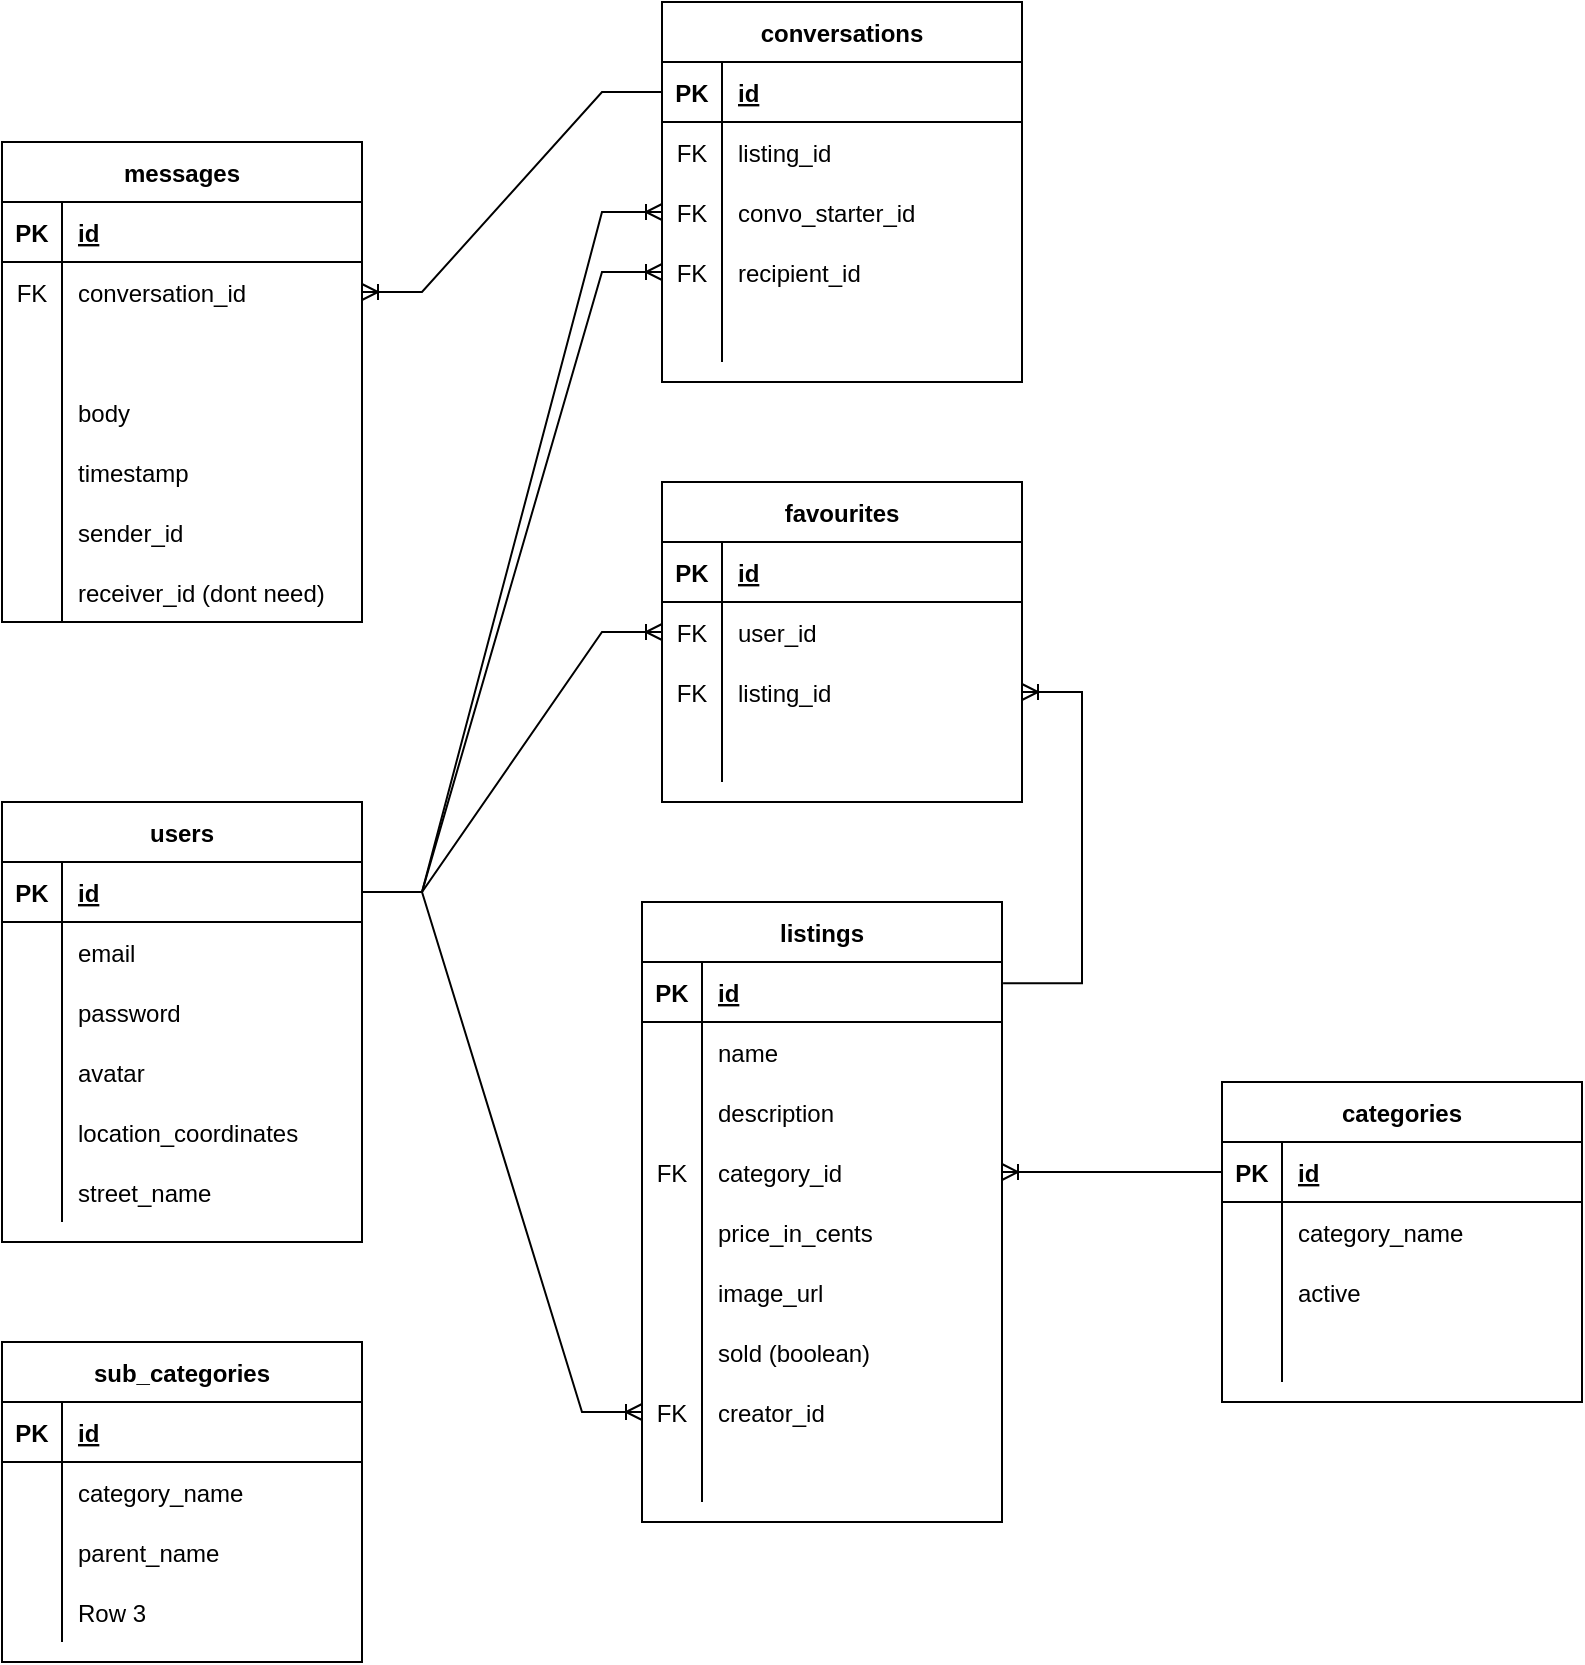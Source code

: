 <mxfile version="17.4.0" type="device"><diagram id="R2lEEEUBdFMjLlhIrx00" name="Page-1"><mxGraphModel dx="2089" dy="3997" grid="1" gridSize="10" guides="1" tooltips="1" connect="1" arrows="1" fold="1" page="1" pageScale="1" pageWidth="850" pageHeight="1100" math="0" shadow="0" extFonts="Permanent Marker^https://fonts.googleapis.com/css?family=Permanent+Marker"><root><mxCell id="0"/><mxCell id="1" parent="0"/><mxCell id="QbqZs9sL1WfOPaZ2x1TI-1" value="conversations" style="shape=table;startSize=30;container=1;collapsible=1;childLayout=tableLayout;fixedRows=1;rowLines=0;fontStyle=1;align=center;resizeLast=1;" vertex="1" parent="1"><mxGeometry x="460" y="-660" width="180" height="190" as="geometry"/></mxCell><mxCell id="QbqZs9sL1WfOPaZ2x1TI-2" value="" style="shape=tableRow;horizontal=0;startSize=0;swimlaneHead=0;swimlaneBody=0;fillColor=none;collapsible=0;dropTarget=0;points=[[0,0.5],[1,0.5]];portConstraint=eastwest;top=0;left=0;right=0;bottom=1;" vertex="1" parent="QbqZs9sL1WfOPaZ2x1TI-1"><mxGeometry y="30" width="180" height="30" as="geometry"/></mxCell><mxCell id="QbqZs9sL1WfOPaZ2x1TI-3" value="PK" style="shape=partialRectangle;connectable=0;fillColor=none;top=0;left=0;bottom=0;right=0;fontStyle=1;overflow=hidden;" vertex="1" parent="QbqZs9sL1WfOPaZ2x1TI-2"><mxGeometry width="30" height="30" as="geometry"><mxRectangle width="30" height="30" as="alternateBounds"/></mxGeometry></mxCell><mxCell id="QbqZs9sL1WfOPaZ2x1TI-4" value="id" style="shape=partialRectangle;connectable=0;fillColor=none;top=0;left=0;bottom=0;right=0;align=left;spacingLeft=6;fontStyle=5;overflow=hidden;" vertex="1" parent="QbqZs9sL1WfOPaZ2x1TI-2"><mxGeometry x="30" width="150" height="30" as="geometry"><mxRectangle width="150" height="30" as="alternateBounds"/></mxGeometry></mxCell><mxCell id="QbqZs9sL1WfOPaZ2x1TI-11" value="" style="shape=tableRow;horizontal=0;startSize=0;swimlaneHead=0;swimlaneBody=0;fillColor=none;collapsible=0;dropTarget=0;points=[[0,0.5],[1,0.5]];portConstraint=eastwest;top=0;left=0;right=0;bottom=0;" vertex="1" parent="QbqZs9sL1WfOPaZ2x1TI-1"><mxGeometry y="60" width="180" height="30" as="geometry"/></mxCell><mxCell id="QbqZs9sL1WfOPaZ2x1TI-12" value="FK" style="shape=partialRectangle;connectable=0;fillColor=none;top=0;left=0;bottom=0;right=0;editable=1;overflow=hidden;" vertex="1" parent="QbqZs9sL1WfOPaZ2x1TI-11"><mxGeometry width="30" height="30" as="geometry"><mxRectangle width="30" height="30" as="alternateBounds"/></mxGeometry></mxCell><mxCell id="QbqZs9sL1WfOPaZ2x1TI-13" value="listing_id" style="shape=partialRectangle;connectable=0;fillColor=none;top=0;left=0;bottom=0;right=0;align=left;spacingLeft=6;overflow=hidden;" vertex="1" parent="QbqZs9sL1WfOPaZ2x1TI-11"><mxGeometry x="30" width="150" height="30" as="geometry"><mxRectangle width="150" height="30" as="alternateBounds"/></mxGeometry></mxCell><mxCell id="QbqZs9sL1WfOPaZ2x1TI-5" value="" style="shape=tableRow;horizontal=0;startSize=0;swimlaneHead=0;swimlaneBody=0;fillColor=none;collapsible=0;dropTarget=0;points=[[0,0.5],[1,0.5]];portConstraint=eastwest;top=0;left=0;right=0;bottom=0;" vertex="1" parent="QbqZs9sL1WfOPaZ2x1TI-1"><mxGeometry y="90" width="180" height="30" as="geometry"/></mxCell><mxCell id="QbqZs9sL1WfOPaZ2x1TI-6" value="FK" style="shape=partialRectangle;connectable=0;fillColor=none;top=0;left=0;bottom=0;right=0;editable=1;overflow=hidden;" vertex="1" parent="QbqZs9sL1WfOPaZ2x1TI-5"><mxGeometry width="30" height="30" as="geometry"><mxRectangle width="30" height="30" as="alternateBounds"/></mxGeometry></mxCell><mxCell id="QbqZs9sL1WfOPaZ2x1TI-7" value="convo_starter_id" style="shape=partialRectangle;connectable=0;fillColor=none;top=0;left=0;bottom=0;right=0;align=left;spacingLeft=6;overflow=hidden;" vertex="1" parent="QbqZs9sL1WfOPaZ2x1TI-5"><mxGeometry x="30" width="150" height="30" as="geometry"><mxRectangle width="150" height="30" as="alternateBounds"/></mxGeometry></mxCell><mxCell id="QbqZs9sL1WfOPaZ2x1TI-8" value="" style="shape=tableRow;horizontal=0;startSize=0;swimlaneHead=0;swimlaneBody=0;fillColor=none;collapsible=0;dropTarget=0;points=[[0,0.5],[1,0.5]];portConstraint=eastwest;top=0;left=0;right=0;bottom=0;" vertex="1" parent="QbqZs9sL1WfOPaZ2x1TI-1"><mxGeometry y="120" width="180" height="30" as="geometry"/></mxCell><mxCell id="QbqZs9sL1WfOPaZ2x1TI-9" value="FK" style="shape=partialRectangle;connectable=0;fillColor=none;top=0;left=0;bottom=0;right=0;editable=1;overflow=hidden;" vertex="1" parent="QbqZs9sL1WfOPaZ2x1TI-8"><mxGeometry width="30" height="30" as="geometry"><mxRectangle width="30" height="30" as="alternateBounds"/></mxGeometry></mxCell><mxCell id="QbqZs9sL1WfOPaZ2x1TI-10" value="recipient_id" style="shape=partialRectangle;connectable=0;fillColor=none;top=0;left=0;bottom=0;right=0;align=left;spacingLeft=6;overflow=hidden;" vertex="1" parent="QbqZs9sL1WfOPaZ2x1TI-8"><mxGeometry x="30" width="150" height="30" as="geometry"><mxRectangle width="150" height="30" as="alternateBounds"/></mxGeometry></mxCell><mxCell id="QbqZs9sL1WfOPaZ2x1TI-98" value="" style="shape=tableRow;horizontal=0;startSize=0;swimlaneHead=0;swimlaneBody=0;fillColor=none;collapsible=0;dropTarget=0;points=[[0,0.5],[1,0.5]];portConstraint=eastwest;top=0;left=0;right=0;bottom=0;" vertex="1" parent="QbqZs9sL1WfOPaZ2x1TI-1"><mxGeometry y="150" width="180" height="30" as="geometry"/></mxCell><mxCell id="QbqZs9sL1WfOPaZ2x1TI-99" value="" style="shape=partialRectangle;connectable=0;fillColor=none;top=0;left=0;bottom=0;right=0;editable=1;overflow=hidden;" vertex="1" parent="QbqZs9sL1WfOPaZ2x1TI-98"><mxGeometry width="30" height="30" as="geometry"><mxRectangle width="30" height="30" as="alternateBounds"/></mxGeometry></mxCell><mxCell id="QbqZs9sL1WfOPaZ2x1TI-100" value="" style="shape=partialRectangle;connectable=0;fillColor=none;top=0;left=0;bottom=0;right=0;align=left;spacingLeft=6;overflow=hidden;" vertex="1" parent="QbqZs9sL1WfOPaZ2x1TI-98"><mxGeometry x="30" width="150" height="30" as="geometry"><mxRectangle width="150" height="30" as="alternateBounds"/></mxGeometry></mxCell><mxCell id="QbqZs9sL1WfOPaZ2x1TI-14" value="" style="edgeStyle=entityRelationEdgeStyle;fontSize=12;html=1;endArrow=ERoneToMany;rounded=0;exitX=0;exitY=0.5;exitDx=0;exitDy=0;" edge="1" parent="1" source="QbqZs9sL1WfOPaZ2x1TI-2" target="QbqZs9sL1WfOPaZ2x1TI-105"><mxGeometry width="100" height="100" relative="1" as="geometry"><mxPoint x="80" y="-590" as="sourcePoint"/><mxPoint x="210" y="-580" as="targetPoint"/></mxGeometry></mxCell><mxCell id="QbqZs9sL1WfOPaZ2x1TI-15" value="users" style="shape=table;startSize=30;container=1;collapsible=1;childLayout=tableLayout;fixedRows=1;rowLines=0;fontStyle=1;align=center;resizeLast=1;" vertex="1" parent="1"><mxGeometry x="130" y="-260" width="180" height="220" as="geometry"/></mxCell><mxCell id="QbqZs9sL1WfOPaZ2x1TI-16" value="" style="shape=tableRow;horizontal=0;startSize=0;swimlaneHead=0;swimlaneBody=0;fillColor=none;collapsible=0;dropTarget=0;points=[[0,0.5],[1,0.5]];portConstraint=eastwest;top=0;left=0;right=0;bottom=1;" vertex="1" parent="QbqZs9sL1WfOPaZ2x1TI-15"><mxGeometry y="30" width="180" height="30" as="geometry"/></mxCell><mxCell id="QbqZs9sL1WfOPaZ2x1TI-17" value="PK" style="shape=partialRectangle;connectable=0;fillColor=none;top=0;left=0;bottom=0;right=0;fontStyle=1;overflow=hidden;" vertex="1" parent="QbqZs9sL1WfOPaZ2x1TI-16"><mxGeometry width="30" height="30" as="geometry"><mxRectangle width="30" height="30" as="alternateBounds"/></mxGeometry></mxCell><mxCell id="QbqZs9sL1WfOPaZ2x1TI-18" value="id" style="shape=partialRectangle;connectable=0;fillColor=none;top=0;left=0;bottom=0;right=0;align=left;spacingLeft=6;fontStyle=5;overflow=hidden;" vertex="1" parent="QbqZs9sL1WfOPaZ2x1TI-16"><mxGeometry x="30" width="150" height="30" as="geometry"><mxRectangle width="150" height="30" as="alternateBounds"/></mxGeometry></mxCell><mxCell id="QbqZs9sL1WfOPaZ2x1TI-22" value="" style="shape=tableRow;horizontal=0;startSize=0;swimlaneHead=0;swimlaneBody=0;fillColor=none;collapsible=0;dropTarget=0;points=[[0,0.5],[1,0.5]];portConstraint=eastwest;top=0;left=0;right=0;bottom=0;" vertex="1" parent="QbqZs9sL1WfOPaZ2x1TI-15"><mxGeometry y="60" width="180" height="30" as="geometry"/></mxCell><mxCell id="QbqZs9sL1WfOPaZ2x1TI-23" value="" style="shape=partialRectangle;connectable=0;fillColor=none;top=0;left=0;bottom=0;right=0;editable=1;overflow=hidden;" vertex="1" parent="QbqZs9sL1WfOPaZ2x1TI-22"><mxGeometry width="30" height="30" as="geometry"><mxRectangle width="30" height="30" as="alternateBounds"/></mxGeometry></mxCell><mxCell id="QbqZs9sL1WfOPaZ2x1TI-24" value="email" style="shape=partialRectangle;connectable=0;fillColor=none;top=0;left=0;bottom=0;right=0;align=left;spacingLeft=6;overflow=hidden;" vertex="1" parent="QbqZs9sL1WfOPaZ2x1TI-22"><mxGeometry x="30" width="150" height="30" as="geometry"><mxRectangle width="150" height="30" as="alternateBounds"/></mxGeometry></mxCell><mxCell id="QbqZs9sL1WfOPaZ2x1TI-25" value="" style="shape=tableRow;horizontal=0;startSize=0;swimlaneHead=0;swimlaneBody=0;fillColor=none;collapsible=0;dropTarget=0;points=[[0,0.5],[1,0.5]];portConstraint=eastwest;top=0;left=0;right=0;bottom=0;" vertex="1" parent="QbqZs9sL1WfOPaZ2x1TI-15"><mxGeometry y="90" width="180" height="30" as="geometry"/></mxCell><mxCell id="QbqZs9sL1WfOPaZ2x1TI-26" value="" style="shape=partialRectangle;connectable=0;fillColor=none;top=0;left=0;bottom=0;right=0;editable=1;overflow=hidden;" vertex="1" parent="QbqZs9sL1WfOPaZ2x1TI-25"><mxGeometry width="30" height="30" as="geometry"><mxRectangle width="30" height="30" as="alternateBounds"/></mxGeometry></mxCell><mxCell id="QbqZs9sL1WfOPaZ2x1TI-27" value="password" style="shape=partialRectangle;connectable=0;fillColor=none;top=0;left=0;bottom=0;right=0;align=left;spacingLeft=6;overflow=hidden;" vertex="1" parent="QbqZs9sL1WfOPaZ2x1TI-25"><mxGeometry x="30" width="150" height="30" as="geometry"><mxRectangle width="150" height="30" as="alternateBounds"/></mxGeometry></mxCell><mxCell id="QbqZs9sL1WfOPaZ2x1TI-19" value="" style="shape=tableRow;horizontal=0;startSize=0;swimlaneHead=0;swimlaneBody=0;fillColor=none;collapsible=0;dropTarget=0;points=[[0,0.5],[1,0.5]];portConstraint=eastwest;top=0;left=0;right=0;bottom=0;" vertex="1" parent="QbqZs9sL1WfOPaZ2x1TI-15"><mxGeometry y="120" width="180" height="30" as="geometry"/></mxCell><mxCell id="QbqZs9sL1WfOPaZ2x1TI-20" value="" style="shape=partialRectangle;connectable=0;fillColor=none;top=0;left=0;bottom=0;right=0;editable=1;overflow=hidden;" vertex="1" parent="QbqZs9sL1WfOPaZ2x1TI-19"><mxGeometry width="30" height="30" as="geometry"><mxRectangle width="30" height="30" as="alternateBounds"/></mxGeometry></mxCell><mxCell id="QbqZs9sL1WfOPaZ2x1TI-21" value="avatar" style="shape=partialRectangle;connectable=0;fillColor=none;top=0;left=0;bottom=0;right=0;align=left;spacingLeft=6;overflow=hidden;" vertex="1" parent="QbqZs9sL1WfOPaZ2x1TI-19"><mxGeometry x="30" width="150" height="30" as="geometry"><mxRectangle width="150" height="30" as="alternateBounds"/></mxGeometry></mxCell><mxCell id="QbqZs9sL1WfOPaZ2x1TI-67" value="" style="shape=tableRow;horizontal=0;startSize=0;swimlaneHead=0;swimlaneBody=0;fillColor=none;collapsible=0;dropTarget=0;points=[[0,0.5],[1,0.5]];portConstraint=eastwest;top=0;left=0;right=0;bottom=0;" vertex="1" parent="QbqZs9sL1WfOPaZ2x1TI-15"><mxGeometry y="150" width="180" height="30" as="geometry"/></mxCell><mxCell id="QbqZs9sL1WfOPaZ2x1TI-68" value="" style="shape=partialRectangle;connectable=0;fillColor=none;top=0;left=0;bottom=0;right=0;editable=1;overflow=hidden;" vertex="1" parent="QbqZs9sL1WfOPaZ2x1TI-67"><mxGeometry width="30" height="30" as="geometry"><mxRectangle width="30" height="30" as="alternateBounds"/></mxGeometry></mxCell><mxCell id="QbqZs9sL1WfOPaZ2x1TI-69" value="location_coordinates" style="shape=partialRectangle;connectable=0;fillColor=none;top=0;left=0;bottom=0;right=0;align=left;spacingLeft=6;overflow=hidden;" vertex="1" parent="QbqZs9sL1WfOPaZ2x1TI-67"><mxGeometry x="30" width="150" height="30" as="geometry"><mxRectangle width="150" height="30" as="alternateBounds"/></mxGeometry></mxCell><mxCell id="QbqZs9sL1WfOPaZ2x1TI-70" value="" style="shape=tableRow;horizontal=0;startSize=0;swimlaneHead=0;swimlaneBody=0;fillColor=none;collapsible=0;dropTarget=0;points=[[0,0.5],[1,0.5]];portConstraint=eastwest;top=0;left=0;right=0;bottom=0;" vertex="1" parent="QbqZs9sL1WfOPaZ2x1TI-15"><mxGeometry y="180" width="180" height="30" as="geometry"/></mxCell><mxCell id="QbqZs9sL1WfOPaZ2x1TI-71" value="" style="shape=partialRectangle;connectable=0;fillColor=none;top=0;left=0;bottom=0;right=0;editable=1;overflow=hidden;" vertex="1" parent="QbqZs9sL1WfOPaZ2x1TI-70"><mxGeometry width="30" height="30" as="geometry"><mxRectangle width="30" height="30" as="alternateBounds"/></mxGeometry></mxCell><mxCell id="QbqZs9sL1WfOPaZ2x1TI-72" value="street_name" style="shape=partialRectangle;connectable=0;fillColor=none;top=0;left=0;bottom=0;right=0;align=left;spacingLeft=6;overflow=hidden;" vertex="1" parent="QbqZs9sL1WfOPaZ2x1TI-70"><mxGeometry x="30" width="150" height="30" as="geometry"><mxRectangle width="150" height="30" as="alternateBounds"/></mxGeometry></mxCell><mxCell id="QbqZs9sL1WfOPaZ2x1TI-28" value="categories" style="shape=table;startSize=30;container=1;collapsible=1;childLayout=tableLayout;fixedRows=1;rowLines=0;fontStyle=1;align=center;resizeLast=1;" vertex="1" parent="1"><mxGeometry x="740" y="-120" width="180" height="160" as="geometry"/></mxCell><mxCell id="QbqZs9sL1WfOPaZ2x1TI-29" value="" style="shape=tableRow;horizontal=0;startSize=0;swimlaneHead=0;swimlaneBody=0;fillColor=none;collapsible=0;dropTarget=0;points=[[0,0.5],[1,0.5]];portConstraint=eastwest;top=0;left=0;right=0;bottom=1;" vertex="1" parent="QbqZs9sL1WfOPaZ2x1TI-28"><mxGeometry y="30" width="180" height="30" as="geometry"/></mxCell><mxCell id="QbqZs9sL1WfOPaZ2x1TI-30" value="PK" style="shape=partialRectangle;connectable=0;fillColor=none;top=0;left=0;bottom=0;right=0;fontStyle=1;overflow=hidden;" vertex="1" parent="QbqZs9sL1WfOPaZ2x1TI-29"><mxGeometry width="30" height="30" as="geometry"><mxRectangle width="30" height="30" as="alternateBounds"/></mxGeometry></mxCell><mxCell id="QbqZs9sL1WfOPaZ2x1TI-31" value="id" style="shape=partialRectangle;connectable=0;fillColor=none;top=0;left=0;bottom=0;right=0;align=left;spacingLeft=6;fontStyle=5;overflow=hidden;" vertex="1" parent="QbqZs9sL1WfOPaZ2x1TI-29"><mxGeometry x="30" width="150" height="30" as="geometry"><mxRectangle width="150" height="30" as="alternateBounds"/></mxGeometry></mxCell><mxCell id="QbqZs9sL1WfOPaZ2x1TI-32" value="" style="shape=tableRow;horizontal=0;startSize=0;swimlaneHead=0;swimlaneBody=0;fillColor=none;collapsible=0;dropTarget=0;points=[[0,0.5],[1,0.5]];portConstraint=eastwest;top=0;left=0;right=0;bottom=0;" vertex="1" parent="QbqZs9sL1WfOPaZ2x1TI-28"><mxGeometry y="60" width="180" height="30" as="geometry"/></mxCell><mxCell id="QbqZs9sL1WfOPaZ2x1TI-33" value="" style="shape=partialRectangle;connectable=0;fillColor=none;top=0;left=0;bottom=0;right=0;editable=1;overflow=hidden;" vertex="1" parent="QbqZs9sL1WfOPaZ2x1TI-32"><mxGeometry width="30" height="30" as="geometry"><mxRectangle width="30" height="30" as="alternateBounds"/></mxGeometry></mxCell><mxCell id="QbqZs9sL1WfOPaZ2x1TI-34" value="category_name" style="shape=partialRectangle;connectable=0;fillColor=none;top=0;left=0;bottom=0;right=0;align=left;spacingLeft=6;overflow=hidden;" vertex="1" parent="QbqZs9sL1WfOPaZ2x1TI-32"><mxGeometry x="30" width="150" height="30" as="geometry"><mxRectangle width="150" height="30" as="alternateBounds"/></mxGeometry></mxCell><mxCell id="QbqZs9sL1WfOPaZ2x1TI-35" value="" style="shape=tableRow;horizontal=0;startSize=0;swimlaneHead=0;swimlaneBody=0;fillColor=none;collapsible=0;dropTarget=0;points=[[0,0.5],[1,0.5]];portConstraint=eastwest;top=0;left=0;right=0;bottom=0;" vertex="1" parent="QbqZs9sL1WfOPaZ2x1TI-28"><mxGeometry y="90" width="180" height="30" as="geometry"/></mxCell><mxCell id="QbqZs9sL1WfOPaZ2x1TI-36" value="" style="shape=partialRectangle;connectable=0;fillColor=none;top=0;left=0;bottom=0;right=0;editable=1;overflow=hidden;" vertex="1" parent="QbqZs9sL1WfOPaZ2x1TI-35"><mxGeometry width="30" height="30" as="geometry"><mxRectangle width="30" height="30" as="alternateBounds"/></mxGeometry></mxCell><mxCell id="QbqZs9sL1WfOPaZ2x1TI-37" value="active" style="shape=partialRectangle;connectable=0;fillColor=none;top=0;left=0;bottom=0;right=0;align=left;spacingLeft=6;overflow=hidden;" vertex="1" parent="QbqZs9sL1WfOPaZ2x1TI-35"><mxGeometry x="30" width="150" height="30" as="geometry"><mxRectangle width="150" height="30" as="alternateBounds"/></mxGeometry></mxCell><mxCell id="QbqZs9sL1WfOPaZ2x1TI-38" value="" style="shape=tableRow;horizontal=0;startSize=0;swimlaneHead=0;swimlaneBody=0;fillColor=none;collapsible=0;dropTarget=0;points=[[0,0.5],[1,0.5]];portConstraint=eastwest;top=0;left=0;right=0;bottom=0;" vertex="1" parent="QbqZs9sL1WfOPaZ2x1TI-28"><mxGeometry y="120" width="180" height="30" as="geometry"/></mxCell><mxCell id="QbqZs9sL1WfOPaZ2x1TI-39" value="" style="shape=partialRectangle;connectable=0;fillColor=none;top=0;left=0;bottom=0;right=0;editable=1;overflow=hidden;" vertex="1" parent="QbqZs9sL1WfOPaZ2x1TI-38"><mxGeometry width="30" height="30" as="geometry"><mxRectangle width="30" height="30" as="alternateBounds"/></mxGeometry></mxCell><mxCell id="QbqZs9sL1WfOPaZ2x1TI-40" value="" style="shape=partialRectangle;connectable=0;fillColor=none;top=0;left=0;bottom=0;right=0;align=left;spacingLeft=6;overflow=hidden;" vertex="1" parent="QbqZs9sL1WfOPaZ2x1TI-38"><mxGeometry x="30" width="150" height="30" as="geometry"><mxRectangle width="150" height="30" as="alternateBounds"/></mxGeometry></mxCell><mxCell id="QbqZs9sL1WfOPaZ2x1TI-41" value="listings" style="shape=table;startSize=30;container=1;collapsible=1;childLayout=tableLayout;fixedRows=1;rowLines=0;fontStyle=1;align=center;resizeLast=1;" vertex="1" parent="1"><mxGeometry x="450" y="-210" width="180" height="310" as="geometry"/></mxCell><mxCell id="QbqZs9sL1WfOPaZ2x1TI-42" value="" style="shape=tableRow;horizontal=0;startSize=0;swimlaneHead=0;swimlaneBody=0;fillColor=none;collapsible=0;dropTarget=0;points=[[0,0.5],[1,0.5]];portConstraint=eastwest;top=0;left=0;right=0;bottom=1;" vertex="1" parent="QbqZs9sL1WfOPaZ2x1TI-41"><mxGeometry y="30" width="180" height="30" as="geometry"/></mxCell><mxCell id="QbqZs9sL1WfOPaZ2x1TI-43" value="PK" style="shape=partialRectangle;connectable=0;fillColor=none;top=0;left=0;bottom=0;right=0;fontStyle=1;overflow=hidden;" vertex="1" parent="QbqZs9sL1WfOPaZ2x1TI-42"><mxGeometry width="30" height="30" as="geometry"><mxRectangle width="30" height="30" as="alternateBounds"/></mxGeometry></mxCell><mxCell id="QbqZs9sL1WfOPaZ2x1TI-44" value="id" style="shape=partialRectangle;connectable=0;fillColor=none;top=0;left=0;bottom=0;right=0;align=left;spacingLeft=6;fontStyle=5;overflow=hidden;" vertex="1" parent="QbqZs9sL1WfOPaZ2x1TI-42"><mxGeometry x="30" width="150" height="30" as="geometry"><mxRectangle width="150" height="30" as="alternateBounds"/></mxGeometry></mxCell><mxCell id="QbqZs9sL1WfOPaZ2x1TI-45" value="" style="shape=tableRow;horizontal=0;startSize=0;swimlaneHead=0;swimlaneBody=0;fillColor=none;collapsible=0;dropTarget=0;points=[[0,0.5],[1,0.5]];portConstraint=eastwest;top=0;left=0;right=0;bottom=0;" vertex="1" parent="QbqZs9sL1WfOPaZ2x1TI-41"><mxGeometry y="60" width="180" height="30" as="geometry"/></mxCell><mxCell id="QbqZs9sL1WfOPaZ2x1TI-46" value="" style="shape=partialRectangle;connectable=0;fillColor=none;top=0;left=0;bottom=0;right=0;editable=1;overflow=hidden;" vertex="1" parent="QbqZs9sL1WfOPaZ2x1TI-45"><mxGeometry width="30" height="30" as="geometry"><mxRectangle width="30" height="30" as="alternateBounds"/></mxGeometry></mxCell><mxCell id="QbqZs9sL1WfOPaZ2x1TI-47" value="name" style="shape=partialRectangle;connectable=0;fillColor=none;top=0;left=0;bottom=0;right=0;align=left;spacingLeft=6;overflow=hidden;" vertex="1" parent="QbqZs9sL1WfOPaZ2x1TI-45"><mxGeometry x="30" width="150" height="30" as="geometry"><mxRectangle width="150" height="30" as="alternateBounds"/></mxGeometry></mxCell><mxCell id="QbqZs9sL1WfOPaZ2x1TI-48" value="" style="shape=tableRow;horizontal=0;startSize=0;swimlaneHead=0;swimlaneBody=0;fillColor=none;collapsible=0;dropTarget=0;points=[[0,0.5],[1,0.5]];portConstraint=eastwest;top=0;left=0;right=0;bottom=0;" vertex="1" parent="QbqZs9sL1WfOPaZ2x1TI-41"><mxGeometry y="90" width="180" height="30" as="geometry"/></mxCell><mxCell id="QbqZs9sL1WfOPaZ2x1TI-49" value="" style="shape=partialRectangle;connectable=0;fillColor=none;top=0;left=0;bottom=0;right=0;editable=1;overflow=hidden;" vertex="1" parent="QbqZs9sL1WfOPaZ2x1TI-48"><mxGeometry width="30" height="30" as="geometry"><mxRectangle width="30" height="30" as="alternateBounds"/></mxGeometry></mxCell><mxCell id="QbqZs9sL1WfOPaZ2x1TI-50" value="description" style="shape=partialRectangle;connectable=0;fillColor=none;top=0;left=0;bottom=0;right=0;align=left;spacingLeft=6;overflow=hidden;" vertex="1" parent="QbqZs9sL1WfOPaZ2x1TI-48"><mxGeometry x="30" width="150" height="30" as="geometry"><mxRectangle width="150" height="30" as="alternateBounds"/></mxGeometry></mxCell><mxCell id="QbqZs9sL1WfOPaZ2x1TI-51" value="" style="shape=tableRow;horizontal=0;startSize=0;swimlaneHead=0;swimlaneBody=0;fillColor=none;collapsible=0;dropTarget=0;points=[[0,0.5],[1,0.5]];portConstraint=eastwest;top=0;left=0;right=0;bottom=0;" vertex="1" parent="QbqZs9sL1WfOPaZ2x1TI-41"><mxGeometry y="120" width="180" height="30" as="geometry"/></mxCell><mxCell id="QbqZs9sL1WfOPaZ2x1TI-52" value="FK" style="shape=partialRectangle;connectable=0;fillColor=none;top=0;left=0;bottom=0;right=0;editable=1;overflow=hidden;" vertex="1" parent="QbqZs9sL1WfOPaZ2x1TI-51"><mxGeometry width="30" height="30" as="geometry"><mxRectangle width="30" height="30" as="alternateBounds"/></mxGeometry></mxCell><mxCell id="QbqZs9sL1WfOPaZ2x1TI-53" value="category_id" style="shape=partialRectangle;connectable=0;fillColor=none;top=0;left=0;bottom=0;right=0;align=left;spacingLeft=6;overflow=hidden;" vertex="1" parent="QbqZs9sL1WfOPaZ2x1TI-51"><mxGeometry x="30" width="150" height="30" as="geometry"><mxRectangle width="150" height="30" as="alternateBounds"/></mxGeometry></mxCell><mxCell id="QbqZs9sL1WfOPaZ2x1TI-73" value="" style="shape=tableRow;horizontal=0;startSize=0;swimlaneHead=0;swimlaneBody=0;fillColor=none;collapsible=0;dropTarget=0;points=[[0,0.5],[1,0.5]];portConstraint=eastwest;top=0;left=0;right=0;bottom=0;" vertex="1" parent="QbqZs9sL1WfOPaZ2x1TI-41"><mxGeometry y="150" width="180" height="30" as="geometry"/></mxCell><mxCell id="QbqZs9sL1WfOPaZ2x1TI-74" value="" style="shape=partialRectangle;connectable=0;fillColor=none;top=0;left=0;bottom=0;right=0;editable=1;overflow=hidden;" vertex="1" parent="QbqZs9sL1WfOPaZ2x1TI-73"><mxGeometry width="30" height="30" as="geometry"><mxRectangle width="30" height="30" as="alternateBounds"/></mxGeometry></mxCell><mxCell id="QbqZs9sL1WfOPaZ2x1TI-75" value="price_in_cents" style="shape=partialRectangle;connectable=0;fillColor=none;top=0;left=0;bottom=0;right=0;align=left;spacingLeft=6;overflow=hidden;" vertex="1" parent="QbqZs9sL1WfOPaZ2x1TI-73"><mxGeometry x="30" width="150" height="30" as="geometry"><mxRectangle width="150" height="30" as="alternateBounds"/></mxGeometry></mxCell><mxCell id="QbqZs9sL1WfOPaZ2x1TI-77" value="" style="shape=tableRow;horizontal=0;startSize=0;swimlaneHead=0;swimlaneBody=0;fillColor=none;collapsible=0;dropTarget=0;points=[[0,0.5],[1,0.5]];portConstraint=eastwest;top=0;left=0;right=0;bottom=0;" vertex="1" parent="QbqZs9sL1WfOPaZ2x1TI-41"><mxGeometry y="180" width="180" height="30" as="geometry"/></mxCell><mxCell id="QbqZs9sL1WfOPaZ2x1TI-78" value="" style="shape=partialRectangle;connectable=0;fillColor=none;top=0;left=0;bottom=0;right=0;editable=1;overflow=hidden;" vertex="1" parent="QbqZs9sL1WfOPaZ2x1TI-77"><mxGeometry width="30" height="30" as="geometry"><mxRectangle width="30" height="30" as="alternateBounds"/></mxGeometry></mxCell><mxCell id="QbqZs9sL1WfOPaZ2x1TI-79" value="image_url" style="shape=partialRectangle;connectable=0;fillColor=none;top=0;left=0;bottom=0;right=0;align=left;spacingLeft=6;overflow=hidden;" vertex="1" parent="QbqZs9sL1WfOPaZ2x1TI-77"><mxGeometry x="30" width="150" height="30" as="geometry"><mxRectangle width="150" height="30" as="alternateBounds"/></mxGeometry></mxCell><mxCell id="QbqZs9sL1WfOPaZ2x1TI-80" value="" style="shape=tableRow;horizontal=0;startSize=0;swimlaneHead=0;swimlaneBody=0;fillColor=none;collapsible=0;dropTarget=0;points=[[0,0.5],[1,0.5]];portConstraint=eastwest;top=0;left=0;right=0;bottom=0;" vertex="1" parent="QbqZs9sL1WfOPaZ2x1TI-41"><mxGeometry y="210" width="180" height="30" as="geometry"/></mxCell><mxCell id="QbqZs9sL1WfOPaZ2x1TI-81" value="" style="shape=partialRectangle;connectable=0;fillColor=none;top=0;left=0;bottom=0;right=0;editable=1;overflow=hidden;" vertex="1" parent="QbqZs9sL1WfOPaZ2x1TI-80"><mxGeometry width="30" height="30" as="geometry"><mxRectangle width="30" height="30" as="alternateBounds"/></mxGeometry></mxCell><mxCell id="QbqZs9sL1WfOPaZ2x1TI-82" value="sold (boolean)" style="shape=partialRectangle;connectable=0;fillColor=none;top=0;left=0;bottom=0;right=0;align=left;spacingLeft=6;overflow=hidden;" vertex="1" parent="QbqZs9sL1WfOPaZ2x1TI-80"><mxGeometry x="30" width="150" height="30" as="geometry"><mxRectangle width="150" height="30" as="alternateBounds"/></mxGeometry></mxCell><mxCell id="QbqZs9sL1WfOPaZ2x1TI-132" value="" style="shape=tableRow;horizontal=0;startSize=0;swimlaneHead=0;swimlaneBody=0;fillColor=none;collapsible=0;dropTarget=0;points=[[0,0.5],[1,0.5]];portConstraint=eastwest;top=0;left=0;right=0;bottom=0;" vertex="1" parent="QbqZs9sL1WfOPaZ2x1TI-41"><mxGeometry y="240" width="180" height="30" as="geometry"/></mxCell><mxCell id="QbqZs9sL1WfOPaZ2x1TI-133" value="FK" style="shape=partialRectangle;connectable=0;fillColor=none;top=0;left=0;bottom=0;right=0;editable=1;overflow=hidden;" vertex="1" parent="QbqZs9sL1WfOPaZ2x1TI-132"><mxGeometry width="30" height="30" as="geometry"><mxRectangle width="30" height="30" as="alternateBounds"/></mxGeometry></mxCell><mxCell id="QbqZs9sL1WfOPaZ2x1TI-134" value="creator_id" style="shape=partialRectangle;connectable=0;fillColor=none;top=0;left=0;bottom=0;right=0;align=left;spacingLeft=6;overflow=hidden;" vertex="1" parent="QbqZs9sL1WfOPaZ2x1TI-132"><mxGeometry x="30" width="150" height="30" as="geometry"><mxRectangle width="150" height="30" as="alternateBounds"/></mxGeometry></mxCell><mxCell id="QbqZs9sL1WfOPaZ2x1TI-141" value="" style="shape=tableRow;horizontal=0;startSize=0;swimlaneHead=0;swimlaneBody=0;fillColor=none;collapsible=0;dropTarget=0;points=[[0,0.5],[1,0.5]];portConstraint=eastwest;top=0;left=0;right=0;bottom=0;" vertex="1" parent="QbqZs9sL1WfOPaZ2x1TI-41"><mxGeometry y="270" width="180" height="30" as="geometry"/></mxCell><mxCell id="QbqZs9sL1WfOPaZ2x1TI-142" value="" style="shape=partialRectangle;connectable=0;fillColor=none;top=0;left=0;bottom=0;right=0;editable=1;overflow=hidden;" vertex="1" parent="QbqZs9sL1WfOPaZ2x1TI-141"><mxGeometry width="30" height="30" as="geometry"><mxRectangle width="30" height="30" as="alternateBounds"/></mxGeometry></mxCell><mxCell id="QbqZs9sL1WfOPaZ2x1TI-143" value="" style="shape=partialRectangle;connectable=0;fillColor=none;top=0;left=0;bottom=0;right=0;align=left;spacingLeft=6;overflow=hidden;" vertex="1" parent="QbqZs9sL1WfOPaZ2x1TI-141"><mxGeometry x="30" width="150" height="30" as="geometry"><mxRectangle width="150" height="30" as="alternateBounds"/></mxGeometry></mxCell><mxCell id="QbqZs9sL1WfOPaZ2x1TI-54" value="sub_categories" style="shape=table;startSize=30;container=1;collapsible=1;childLayout=tableLayout;fixedRows=1;rowLines=0;fontStyle=1;align=center;resizeLast=1;" vertex="1" parent="1"><mxGeometry x="130" y="10" width="180" height="160" as="geometry"/></mxCell><mxCell id="QbqZs9sL1WfOPaZ2x1TI-55" value="" style="shape=tableRow;horizontal=0;startSize=0;swimlaneHead=0;swimlaneBody=0;fillColor=none;collapsible=0;dropTarget=0;points=[[0,0.5],[1,0.5]];portConstraint=eastwest;top=0;left=0;right=0;bottom=1;" vertex="1" parent="QbqZs9sL1WfOPaZ2x1TI-54"><mxGeometry y="30" width="180" height="30" as="geometry"/></mxCell><mxCell id="QbqZs9sL1WfOPaZ2x1TI-56" value="PK" style="shape=partialRectangle;connectable=0;fillColor=none;top=0;left=0;bottom=0;right=0;fontStyle=1;overflow=hidden;" vertex="1" parent="QbqZs9sL1WfOPaZ2x1TI-55"><mxGeometry width="30" height="30" as="geometry"><mxRectangle width="30" height="30" as="alternateBounds"/></mxGeometry></mxCell><mxCell id="QbqZs9sL1WfOPaZ2x1TI-57" value="id" style="shape=partialRectangle;connectable=0;fillColor=none;top=0;left=0;bottom=0;right=0;align=left;spacingLeft=6;fontStyle=5;overflow=hidden;" vertex="1" parent="QbqZs9sL1WfOPaZ2x1TI-55"><mxGeometry x="30" width="150" height="30" as="geometry"><mxRectangle width="150" height="30" as="alternateBounds"/></mxGeometry></mxCell><mxCell id="QbqZs9sL1WfOPaZ2x1TI-58" value="" style="shape=tableRow;horizontal=0;startSize=0;swimlaneHead=0;swimlaneBody=0;fillColor=none;collapsible=0;dropTarget=0;points=[[0,0.5],[1,0.5]];portConstraint=eastwest;top=0;left=0;right=0;bottom=0;" vertex="1" parent="QbqZs9sL1WfOPaZ2x1TI-54"><mxGeometry y="60" width="180" height="30" as="geometry"/></mxCell><mxCell id="QbqZs9sL1WfOPaZ2x1TI-59" value="" style="shape=partialRectangle;connectable=0;fillColor=none;top=0;left=0;bottom=0;right=0;editable=1;overflow=hidden;" vertex="1" parent="QbqZs9sL1WfOPaZ2x1TI-58"><mxGeometry width="30" height="30" as="geometry"><mxRectangle width="30" height="30" as="alternateBounds"/></mxGeometry></mxCell><mxCell id="QbqZs9sL1WfOPaZ2x1TI-60" value="category_name" style="shape=partialRectangle;connectable=0;fillColor=none;top=0;left=0;bottom=0;right=0;align=left;spacingLeft=6;overflow=hidden;" vertex="1" parent="QbqZs9sL1WfOPaZ2x1TI-58"><mxGeometry x="30" width="150" height="30" as="geometry"><mxRectangle width="150" height="30" as="alternateBounds"/></mxGeometry></mxCell><mxCell id="QbqZs9sL1WfOPaZ2x1TI-61" value="" style="shape=tableRow;horizontal=0;startSize=0;swimlaneHead=0;swimlaneBody=0;fillColor=none;collapsible=0;dropTarget=0;points=[[0,0.5],[1,0.5]];portConstraint=eastwest;top=0;left=0;right=0;bottom=0;" vertex="1" parent="QbqZs9sL1WfOPaZ2x1TI-54"><mxGeometry y="90" width="180" height="30" as="geometry"/></mxCell><mxCell id="QbqZs9sL1WfOPaZ2x1TI-62" value="" style="shape=partialRectangle;connectable=0;fillColor=none;top=0;left=0;bottom=0;right=0;editable=1;overflow=hidden;" vertex="1" parent="QbqZs9sL1WfOPaZ2x1TI-61"><mxGeometry width="30" height="30" as="geometry"><mxRectangle width="30" height="30" as="alternateBounds"/></mxGeometry></mxCell><mxCell id="QbqZs9sL1WfOPaZ2x1TI-63" value="parent_name" style="shape=partialRectangle;connectable=0;fillColor=none;top=0;left=0;bottom=0;right=0;align=left;spacingLeft=6;overflow=hidden;" vertex="1" parent="QbqZs9sL1WfOPaZ2x1TI-61"><mxGeometry x="30" width="150" height="30" as="geometry"><mxRectangle width="150" height="30" as="alternateBounds"/></mxGeometry></mxCell><mxCell id="QbqZs9sL1WfOPaZ2x1TI-64" value="" style="shape=tableRow;horizontal=0;startSize=0;swimlaneHead=0;swimlaneBody=0;fillColor=none;collapsible=0;dropTarget=0;points=[[0,0.5],[1,0.5]];portConstraint=eastwest;top=0;left=0;right=0;bottom=0;" vertex="1" parent="QbqZs9sL1WfOPaZ2x1TI-54"><mxGeometry y="120" width="180" height="30" as="geometry"/></mxCell><mxCell id="QbqZs9sL1WfOPaZ2x1TI-65" value="" style="shape=partialRectangle;connectable=0;fillColor=none;top=0;left=0;bottom=0;right=0;editable=1;overflow=hidden;" vertex="1" parent="QbqZs9sL1WfOPaZ2x1TI-64"><mxGeometry width="30" height="30" as="geometry"><mxRectangle width="30" height="30" as="alternateBounds"/></mxGeometry></mxCell><mxCell id="QbqZs9sL1WfOPaZ2x1TI-66" value="Row 3" style="shape=partialRectangle;connectable=0;fillColor=none;top=0;left=0;bottom=0;right=0;align=left;spacingLeft=6;overflow=hidden;" vertex="1" parent="QbqZs9sL1WfOPaZ2x1TI-64"><mxGeometry x="30" width="150" height="30" as="geometry"><mxRectangle width="150" height="30" as="alternateBounds"/></mxGeometry></mxCell><mxCell id="QbqZs9sL1WfOPaZ2x1TI-76" value="" style="edgeStyle=entityRelationEdgeStyle;fontSize=12;html=1;endArrow=ERoneToMany;rounded=0;entryX=1;entryY=0.5;entryDx=0;entryDy=0;exitX=0;exitY=0.5;exitDx=0;exitDy=0;" edge="1" parent="1" source="QbqZs9sL1WfOPaZ2x1TI-29" target="QbqZs9sL1WfOPaZ2x1TI-51"><mxGeometry width="100" height="100" relative="1" as="geometry"><mxPoint x="680" y="-100" as="sourcePoint"/><mxPoint x="700" y="-20" as="targetPoint"/></mxGeometry></mxCell><mxCell id="QbqZs9sL1WfOPaZ2x1TI-83" value="favourites" style="shape=table;startSize=30;container=1;collapsible=1;childLayout=tableLayout;fixedRows=1;rowLines=0;fontStyle=1;align=center;resizeLast=1;" vertex="1" parent="1"><mxGeometry x="460" y="-420" width="180" height="160.0" as="geometry"/></mxCell><mxCell id="QbqZs9sL1WfOPaZ2x1TI-84" value="" style="shape=tableRow;horizontal=0;startSize=0;swimlaneHead=0;swimlaneBody=0;fillColor=none;collapsible=0;dropTarget=0;points=[[0,0.5],[1,0.5]];portConstraint=eastwest;top=0;left=0;right=0;bottom=1;" vertex="1" parent="QbqZs9sL1WfOPaZ2x1TI-83"><mxGeometry y="30" width="180" height="30" as="geometry"/></mxCell><mxCell id="QbqZs9sL1WfOPaZ2x1TI-85" value="PK" style="shape=partialRectangle;connectable=0;fillColor=none;top=0;left=0;bottom=0;right=0;fontStyle=1;overflow=hidden;" vertex="1" parent="QbqZs9sL1WfOPaZ2x1TI-84"><mxGeometry width="30" height="30" as="geometry"><mxRectangle width="30" height="30" as="alternateBounds"/></mxGeometry></mxCell><mxCell id="QbqZs9sL1WfOPaZ2x1TI-86" value="id" style="shape=partialRectangle;connectable=0;fillColor=none;top=0;left=0;bottom=0;right=0;align=left;spacingLeft=6;fontStyle=5;overflow=hidden;" vertex="1" parent="QbqZs9sL1WfOPaZ2x1TI-84"><mxGeometry x="30" width="150" height="30" as="geometry"><mxRectangle width="150" height="30" as="alternateBounds"/></mxGeometry></mxCell><mxCell id="QbqZs9sL1WfOPaZ2x1TI-87" value="" style="shape=tableRow;horizontal=0;startSize=0;swimlaneHead=0;swimlaneBody=0;fillColor=none;collapsible=0;dropTarget=0;points=[[0,0.5],[1,0.5]];portConstraint=eastwest;top=0;left=0;right=0;bottom=0;" vertex="1" parent="QbqZs9sL1WfOPaZ2x1TI-83"><mxGeometry y="60" width="180" height="30" as="geometry"/></mxCell><mxCell id="QbqZs9sL1WfOPaZ2x1TI-88" value="FK" style="shape=partialRectangle;connectable=0;fillColor=none;top=0;left=0;bottom=0;right=0;editable=1;overflow=hidden;" vertex="1" parent="QbqZs9sL1WfOPaZ2x1TI-87"><mxGeometry width="30" height="30" as="geometry"><mxRectangle width="30" height="30" as="alternateBounds"/></mxGeometry></mxCell><mxCell id="QbqZs9sL1WfOPaZ2x1TI-89" value="user_id" style="shape=partialRectangle;connectable=0;fillColor=none;top=0;left=0;bottom=0;right=0;align=left;spacingLeft=6;overflow=hidden;" vertex="1" parent="QbqZs9sL1WfOPaZ2x1TI-87"><mxGeometry x="30" width="150" height="30" as="geometry"><mxRectangle width="150" height="30" as="alternateBounds"/></mxGeometry></mxCell><mxCell id="QbqZs9sL1WfOPaZ2x1TI-90" value="" style="shape=tableRow;horizontal=0;startSize=0;swimlaneHead=0;swimlaneBody=0;fillColor=none;collapsible=0;dropTarget=0;points=[[0,0.5],[1,0.5]];portConstraint=eastwest;top=0;left=0;right=0;bottom=0;" vertex="1" parent="QbqZs9sL1WfOPaZ2x1TI-83"><mxGeometry y="90" width="180" height="30" as="geometry"/></mxCell><mxCell id="QbqZs9sL1WfOPaZ2x1TI-91" value="FK" style="shape=partialRectangle;connectable=0;fillColor=none;top=0;left=0;bottom=0;right=0;editable=1;overflow=hidden;" vertex="1" parent="QbqZs9sL1WfOPaZ2x1TI-90"><mxGeometry width="30" height="30" as="geometry"><mxRectangle width="30" height="30" as="alternateBounds"/></mxGeometry></mxCell><mxCell id="QbqZs9sL1WfOPaZ2x1TI-92" value="listing_id" style="shape=partialRectangle;connectable=0;fillColor=none;top=0;left=0;bottom=0;right=0;align=left;spacingLeft=6;overflow=hidden;" vertex="1" parent="QbqZs9sL1WfOPaZ2x1TI-90"><mxGeometry x="30" width="150" height="30" as="geometry"><mxRectangle width="150" height="30" as="alternateBounds"/></mxGeometry></mxCell><mxCell id="QbqZs9sL1WfOPaZ2x1TI-93" value="" style="shape=tableRow;horizontal=0;startSize=0;swimlaneHead=0;swimlaneBody=0;fillColor=none;collapsible=0;dropTarget=0;points=[[0,0.5],[1,0.5]];portConstraint=eastwest;top=0;left=0;right=0;bottom=0;" vertex="1" parent="QbqZs9sL1WfOPaZ2x1TI-83"><mxGeometry y="120" width="180" height="30" as="geometry"/></mxCell><mxCell id="QbqZs9sL1WfOPaZ2x1TI-94" value="" style="shape=partialRectangle;connectable=0;fillColor=none;top=0;left=0;bottom=0;right=0;editable=1;overflow=hidden;" vertex="1" parent="QbqZs9sL1WfOPaZ2x1TI-93"><mxGeometry width="30" height="30" as="geometry"><mxRectangle width="30" height="30" as="alternateBounds"/></mxGeometry></mxCell><mxCell id="QbqZs9sL1WfOPaZ2x1TI-95" value="" style="shape=partialRectangle;connectable=0;fillColor=none;top=0;left=0;bottom=0;right=0;align=left;spacingLeft=6;overflow=hidden;" vertex="1" parent="QbqZs9sL1WfOPaZ2x1TI-93"><mxGeometry x="30" width="150" height="30" as="geometry"><mxRectangle width="150" height="30" as="alternateBounds"/></mxGeometry></mxCell><mxCell id="QbqZs9sL1WfOPaZ2x1TI-96" value="" style="edgeStyle=entityRelationEdgeStyle;fontSize=12;html=1;endArrow=ERoneToMany;rounded=0;entryX=0;entryY=0.5;entryDx=0;entryDy=0;exitX=1;exitY=0.5;exitDx=0;exitDy=0;" edge="1" parent="1" source="QbqZs9sL1WfOPaZ2x1TI-16" target="QbqZs9sL1WfOPaZ2x1TI-87"><mxGeometry width="100" height="100" relative="1" as="geometry"><mxPoint x="420" y="-60" as="sourcePoint"/><mxPoint x="110" y="-150" as="targetPoint"/></mxGeometry></mxCell><mxCell id="QbqZs9sL1WfOPaZ2x1TI-97" value="" style="edgeStyle=entityRelationEdgeStyle;fontSize=12;html=1;endArrow=ERoneToMany;rounded=0;exitX=1.003;exitY=0.355;exitDx=0;exitDy=0;exitPerimeter=0;" edge="1" parent="1" source="QbqZs9sL1WfOPaZ2x1TI-42" target="QbqZs9sL1WfOPaZ2x1TI-90"><mxGeometry width="100" height="100" relative="1" as="geometry"><mxPoint x="460" y="-160" as="sourcePoint"/><mxPoint x="560" y="-260" as="targetPoint"/></mxGeometry></mxCell><mxCell id="QbqZs9sL1WfOPaZ2x1TI-101" value="messages" style="shape=table;startSize=30;container=1;collapsible=1;childLayout=tableLayout;fixedRows=1;rowLines=0;fontStyle=1;align=center;resizeLast=1;" vertex="1" parent="1"><mxGeometry x="130" y="-590" width="180" height="240" as="geometry"/></mxCell><mxCell id="QbqZs9sL1WfOPaZ2x1TI-102" value="" style="shape=tableRow;horizontal=0;startSize=0;swimlaneHead=0;swimlaneBody=0;fillColor=none;collapsible=0;dropTarget=0;points=[[0,0.5],[1,0.5]];portConstraint=eastwest;top=0;left=0;right=0;bottom=1;" vertex="1" parent="QbqZs9sL1WfOPaZ2x1TI-101"><mxGeometry y="30" width="180" height="30" as="geometry"/></mxCell><mxCell id="QbqZs9sL1WfOPaZ2x1TI-103" value="PK" style="shape=partialRectangle;connectable=0;fillColor=none;top=0;left=0;bottom=0;right=0;fontStyle=1;overflow=hidden;" vertex="1" parent="QbqZs9sL1WfOPaZ2x1TI-102"><mxGeometry width="30" height="30" as="geometry"><mxRectangle width="30" height="30" as="alternateBounds"/></mxGeometry></mxCell><mxCell id="QbqZs9sL1WfOPaZ2x1TI-104" value="id" style="shape=partialRectangle;connectable=0;fillColor=none;top=0;left=0;bottom=0;right=0;align=left;spacingLeft=6;fontStyle=5;overflow=hidden;" vertex="1" parent="QbqZs9sL1WfOPaZ2x1TI-102"><mxGeometry x="30" width="150" height="30" as="geometry"><mxRectangle width="150" height="30" as="alternateBounds"/></mxGeometry></mxCell><mxCell id="QbqZs9sL1WfOPaZ2x1TI-105" value="" style="shape=tableRow;horizontal=0;startSize=0;swimlaneHead=0;swimlaneBody=0;fillColor=none;collapsible=0;dropTarget=0;points=[[0,0.5],[1,0.5]];portConstraint=eastwest;top=0;left=0;right=0;bottom=0;" vertex="1" parent="QbqZs9sL1WfOPaZ2x1TI-101"><mxGeometry y="60" width="180" height="30" as="geometry"/></mxCell><mxCell id="QbqZs9sL1WfOPaZ2x1TI-106" value="FK" style="shape=partialRectangle;connectable=0;fillColor=none;top=0;left=0;bottom=0;right=0;editable=1;overflow=hidden;" vertex="1" parent="QbqZs9sL1WfOPaZ2x1TI-105"><mxGeometry width="30" height="30" as="geometry"><mxRectangle width="30" height="30" as="alternateBounds"/></mxGeometry></mxCell><mxCell id="QbqZs9sL1WfOPaZ2x1TI-107" value="conversation_id" style="shape=partialRectangle;connectable=0;fillColor=none;top=0;left=0;bottom=0;right=0;align=left;spacingLeft=6;overflow=hidden;" vertex="1" parent="QbqZs9sL1WfOPaZ2x1TI-105"><mxGeometry x="30" width="150" height="30" as="geometry"><mxRectangle width="150" height="30" as="alternateBounds"/></mxGeometry></mxCell><mxCell id="QbqZs9sL1WfOPaZ2x1TI-114" value="" style="shape=tableRow;horizontal=0;startSize=0;swimlaneHead=0;swimlaneBody=0;fillColor=none;collapsible=0;dropTarget=0;points=[[0,0.5],[1,0.5]];portConstraint=eastwest;top=0;left=0;right=0;bottom=0;" vertex="1" parent="QbqZs9sL1WfOPaZ2x1TI-101"><mxGeometry y="90" width="180" height="30" as="geometry"/></mxCell><mxCell id="QbqZs9sL1WfOPaZ2x1TI-115" value="" style="shape=partialRectangle;connectable=0;fillColor=none;top=0;left=0;bottom=0;right=0;editable=1;overflow=hidden;" vertex="1" parent="QbqZs9sL1WfOPaZ2x1TI-114"><mxGeometry width="30" height="30" as="geometry"><mxRectangle width="30" height="30" as="alternateBounds"/></mxGeometry></mxCell><mxCell id="QbqZs9sL1WfOPaZ2x1TI-116" value="" style="shape=partialRectangle;connectable=0;fillColor=none;top=0;left=0;bottom=0;right=0;align=left;spacingLeft=6;overflow=hidden;" vertex="1" parent="QbqZs9sL1WfOPaZ2x1TI-114"><mxGeometry x="30" width="150" height="30" as="geometry"><mxRectangle width="150" height="30" as="alternateBounds"/></mxGeometry></mxCell><mxCell id="QbqZs9sL1WfOPaZ2x1TI-108" value="" style="shape=tableRow;horizontal=0;startSize=0;swimlaneHead=0;swimlaneBody=0;fillColor=none;collapsible=0;dropTarget=0;points=[[0,0.5],[1,0.5]];portConstraint=eastwest;top=0;left=0;right=0;bottom=0;" vertex="1" parent="QbqZs9sL1WfOPaZ2x1TI-101"><mxGeometry y="120" width="180" height="30" as="geometry"/></mxCell><mxCell id="QbqZs9sL1WfOPaZ2x1TI-109" value="" style="shape=partialRectangle;connectable=0;fillColor=none;top=0;left=0;bottom=0;right=0;editable=1;overflow=hidden;" vertex="1" parent="QbqZs9sL1WfOPaZ2x1TI-108"><mxGeometry width="30" height="30" as="geometry"><mxRectangle width="30" height="30" as="alternateBounds"/></mxGeometry></mxCell><mxCell id="QbqZs9sL1WfOPaZ2x1TI-110" value="body" style="shape=partialRectangle;connectable=0;fillColor=none;top=0;left=0;bottom=0;right=0;align=left;spacingLeft=6;overflow=hidden;" vertex="1" parent="QbqZs9sL1WfOPaZ2x1TI-108"><mxGeometry x="30" width="150" height="30" as="geometry"><mxRectangle width="150" height="30" as="alternateBounds"/></mxGeometry></mxCell><mxCell id="QbqZs9sL1WfOPaZ2x1TI-111" value="" style="shape=tableRow;horizontal=0;startSize=0;swimlaneHead=0;swimlaneBody=0;fillColor=none;collapsible=0;dropTarget=0;points=[[0,0.5],[1,0.5]];portConstraint=eastwest;top=0;left=0;right=0;bottom=0;" vertex="1" parent="QbqZs9sL1WfOPaZ2x1TI-101"><mxGeometry y="150" width="180" height="30" as="geometry"/></mxCell><mxCell id="QbqZs9sL1WfOPaZ2x1TI-112" value="" style="shape=partialRectangle;connectable=0;fillColor=none;top=0;left=0;bottom=0;right=0;editable=1;overflow=hidden;" vertex="1" parent="QbqZs9sL1WfOPaZ2x1TI-111"><mxGeometry width="30" height="30" as="geometry"><mxRectangle width="30" height="30" as="alternateBounds"/></mxGeometry></mxCell><mxCell id="QbqZs9sL1WfOPaZ2x1TI-113" value="timestamp" style="shape=partialRectangle;connectable=0;fillColor=none;top=0;left=0;bottom=0;right=0;align=left;spacingLeft=6;overflow=hidden;" vertex="1" parent="QbqZs9sL1WfOPaZ2x1TI-111"><mxGeometry x="30" width="150" height="30" as="geometry"><mxRectangle width="150" height="30" as="alternateBounds"/></mxGeometry></mxCell><mxCell id="QbqZs9sL1WfOPaZ2x1TI-126" value="" style="shape=tableRow;horizontal=0;startSize=0;swimlaneHead=0;swimlaneBody=0;fillColor=none;collapsible=0;dropTarget=0;points=[[0,0.5],[1,0.5]];portConstraint=eastwest;top=0;left=0;right=0;bottom=0;" vertex="1" parent="QbqZs9sL1WfOPaZ2x1TI-101"><mxGeometry y="180" width="180" height="30" as="geometry"/></mxCell><mxCell id="QbqZs9sL1WfOPaZ2x1TI-127" value="" style="shape=partialRectangle;connectable=0;fillColor=none;top=0;left=0;bottom=0;right=0;editable=1;overflow=hidden;" vertex="1" parent="QbqZs9sL1WfOPaZ2x1TI-126"><mxGeometry width="30" height="30" as="geometry"><mxRectangle width="30" height="30" as="alternateBounds"/></mxGeometry></mxCell><mxCell id="QbqZs9sL1WfOPaZ2x1TI-128" value="sender_id" style="shape=partialRectangle;connectable=0;fillColor=none;top=0;left=0;bottom=0;right=0;align=left;spacingLeft=6;overflow=hidden;" vertex="1" parent="QbqZs9sL1WfOPaZ2x1TI-126"><mxGeometry x="30" width="150" height="30" as="geometry"><mxRectangle width="150" height="30" as="alternateBounds"/></mxGeometry></mxCell><mxCell id="QbqZs9sL1WfOPaZ2x1TI-129" value="" style="shape=tableRow;horizontal=0;startSize=0;swimlaneHead=0;swimlaneBody=0;fillColor=none;collapsible=0;dropTarget=0;points=[[0,0.5],[1,0.5]];portConstraint=eastwest;top=0;left=0;right=0;bottom=0;" vertex="1" parent="QbqZs9sL1WfOPaZ2x1TI-101"><mxGeometry y="210" width="180" height="30" as="geometry"/></mxCell><mxCell id="QbqZs9sL1WfOPaZ2x1TI-130" value="" style="shape=partialRectangle;connectable=0;fillColor=none;top=0;left=0;bottom=0;right=0;editable=1;overflow=hidden;" vertex="1" parent="QbqZs9sL1WfOPaZ2x1TI-129"><mxGeometry width="30" height="30" as="geometry"><mxRectangle width="30" height="30" as="alternateBounds"/></mxGeometry></mxCell><mxCell id="QbqZs9sL1WfOPaZ2x1TI-131" value="receiver_id (dont need)" style="shape=partialRectangle;connectable=0;fillColor=none;top=0;left=0;bottom=0;right=0;align=left;spacingLeft=6;overflow=hidden;" vertex="1" parent="QbqZs9sL1WfOPaZ2x1TI-129"><mxGeometry x="30" width="150" height="30" as="geometry"><mxRectangle width="150" height="30" as="alternateBounds"/></mxGeometry></mxCell><mxCell id="QbqZs9sL1WfOPaZ2x1TI-136" value="" style="edgeStyle=entityRelationEdgeStyle;fontSize=12;html=1;endArrow=ERoneToMany;rounded=0;exitX=1;exitY=0.5;exitDx=0;exitDy=0;" edge="1" parent="1" source="QbqZs9sL1WfOPaZ2x1TI-16" target="QbqZs9sL1WfOPaZ2x1TI-5"><mxGeometry width="100" height="100" relative="1" as="geometry"><mxPoint x="60" y="-310" as="sourcePoint"/><mxPoint x="160" y="-410" as="targetPoint"/></mxGeometry></mxCell><mxCell id="QbqZs9sL1WfOPaZ2x1TI-139" value="" style="edgeStyle=entityRelationEdgeStyle;fontSize=12;html=1;endArrow=ERoneToMany;rounded=0;entryX=0;entryY=0.5;entryDx=0;entryDy=0;exitX=1;exitY=0.5;exitDx=0;exitDy=0;" edge="1" parent="1" source="QbqZs9sL1WfOPaZ2x1TI-16" target="QbqZs9sL1WfOPaZ2x1TI-8"><mxGeometry width="100" height="100" relative="1" as="geometry"><mxPoint x="10" y="-320" as="sourcePoint"/><mxPoint x="110" y="-420" as="targetPoint"/></mxGeometry></mxCell><mxCell id="QbqZs9sL1WfOPaZ2x1TI-140" value="" style="edgeStyle=entityRelationEdgeStyle;fontSize=12;html=1;endArrow=ERoneToMany;rounded=0;exitX=1;exitY=0.5;exitDx=0;exitDy=0;entryX=0;entryY=0.5;entryDx=0;entryDy=0;" edge="1" parent="1" source="QbqZs9sL1WfOPaZ2x1TI-16" target="QbqZs9sL1WfOPaZ2x1TI-132"><mxGeometry width="100" height="100" relative="1" as="geometry"><mxPoint x="210" y="-100" as="sourcePoint"/><mxPoint x="170" y="-200" as="targetPoint"/></mxGeometry></mxCell></root></mxGraphModel></diagram></mxfile>